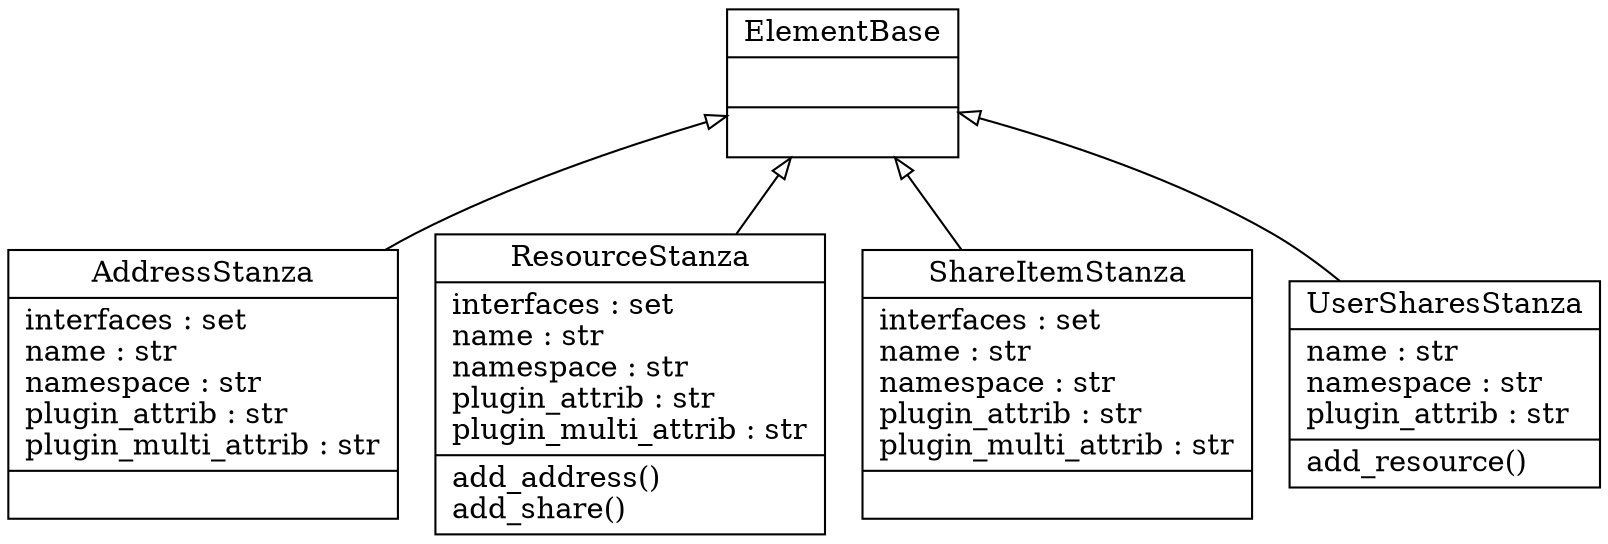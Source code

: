 digraph "classes_share_stanza" {
charset="utf-8"
rankdir=BT
"0" [label="{AddressStanza|interfaces : set\lname : str\lnamespace : str\lplugin_attrib : str\lplugin_multi_attrib : str\l|}", shape="record"];

"2" [label="{ElementBase|\l|\l}", shape="record"];
"3" [label="{ResourceStanza|interfaces : set\lname : str\lnamespace : str\lplugin_attrib : str\lplugin_multi_attrib : str\l|add_address()\ladd_share()\l}", shape="record"];
"4" [label="{ShareItemStanza|interfaces : set\lname : str\lnamespace : str\lplugin_attrib : str\lplugin_multi_attrib : str\l|}", shape="record"];
"6" [label="{UserSharesStanza|name : str\lnamespace : str\lplugin_attrib : str\l|add_resource()\l}", shape="record"];
"0" -> "2" [arrowhead="empty", arrowtail="none"];
"3" -> "2" [arrowhead="empty", arrowtail="none"];
"4" -> "2" [arrowhead="empty", arrowtail="none"];

"6" -> "2" [arrowhead="empty", arrowtail="none"];
}


